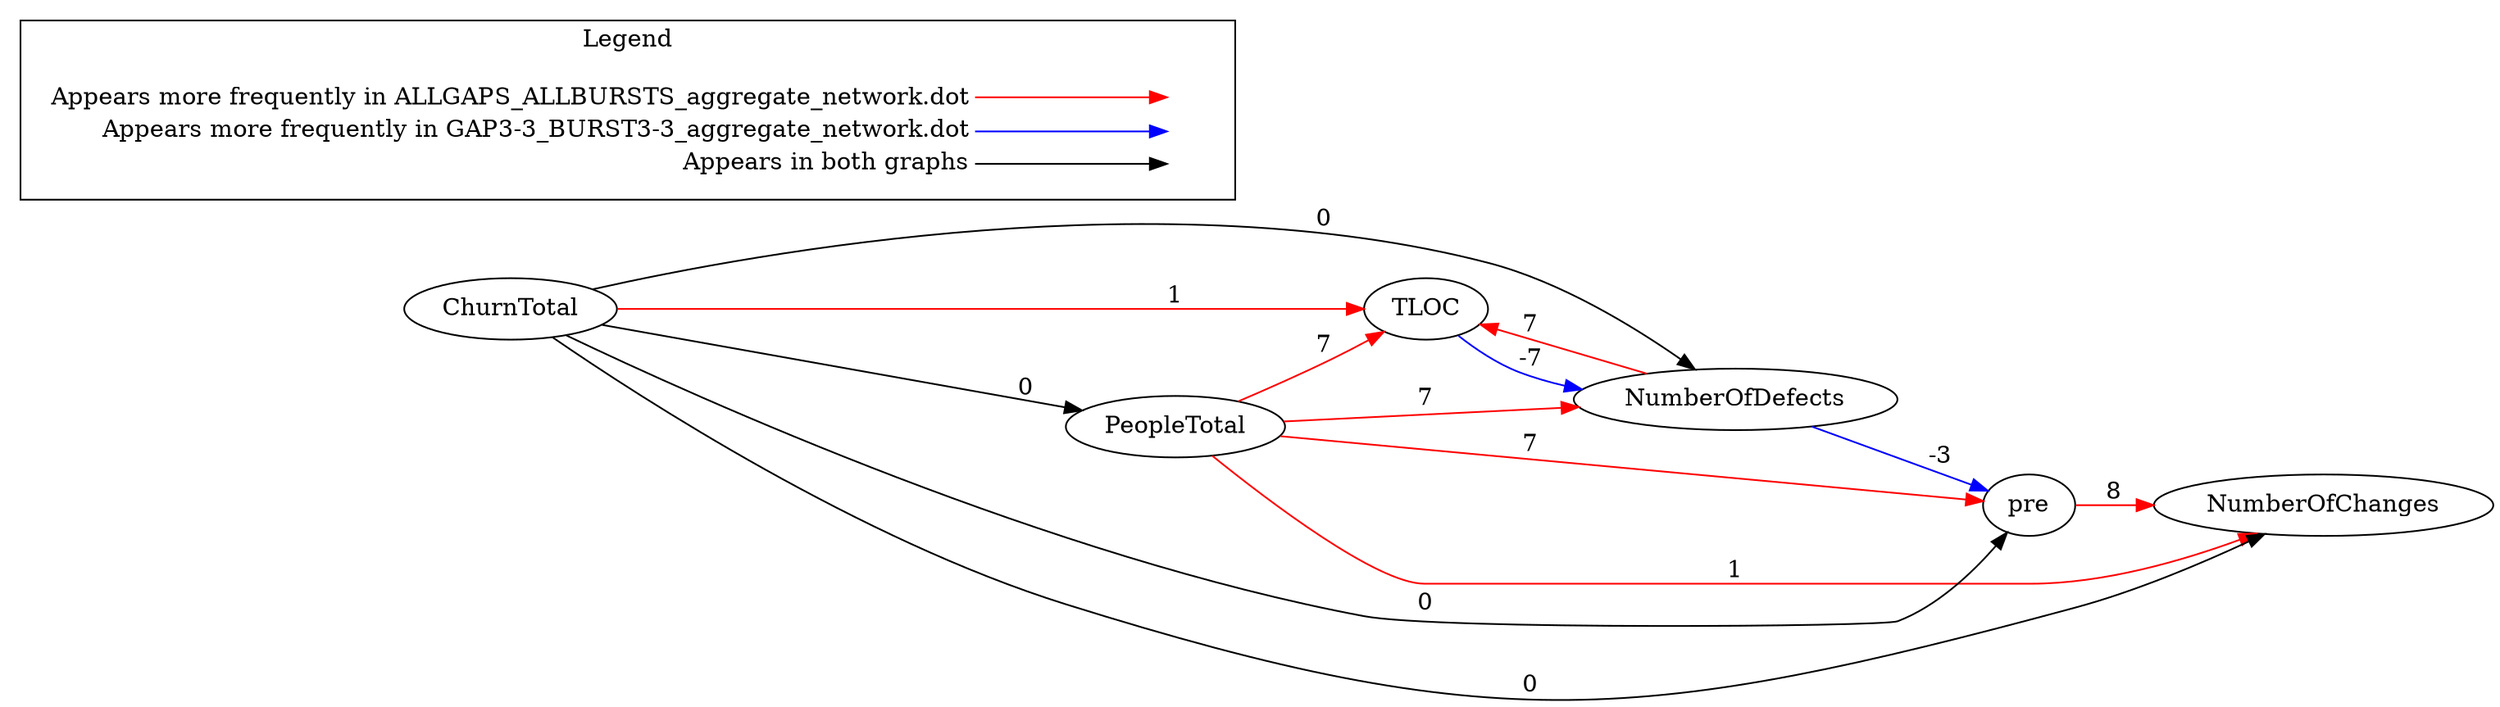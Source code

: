 digraph {
pre -> NumberOfChanges[label="8",weight="8", color="red"];
PeopleTotal -> TLOC[label="7",weight="7", color="red"];
PeopleTotal -> pre[label="7",weight="7", color="red"];
PeopleTotal -> NumberOfDefects[label="7",weight="7", color="red"];
NumberOfDefects -> TLOC[label="7",weight="7", color="red"];
PeopleTotal -> NumberOfChanges[label="1",weight="1", color="red"];
ChurnTotal -> TLOC[label="1",weight="1", color="red"];
ChurnTotal -> pre[label="0",weight="0", color="black"];
ChurnTotal -> NumberOfChanges[label="0",weight="0", color="black"];
ChurnTotal -> NumberOfDefects[label="0",weight="0", color="black"];
ChurnTotal -> PeopleTotal[label="0",weight="0", color="black"];
NumberOfDefects -> pre[label="-3",weight="-3", color="blue"];
TLOC -> NumberOfDefects[label="-7",weight="-7", color="blue"];

  rankdir=LR
  node [shape=plaintext]
  subgraph cluster_01 { 
    label = "Legend";
    key [label=<<table border="0" cellpadding="2" cellspacing="0" cellborder="0">
      <tr><td align="right" port="i1">Appears more frequently in ALLGAPS_ALLBURSTS_aggregate_network.dot</td></tr>
      <tr><td align="right" port="i2">Appears more frequently in GAP3-3_BURST3-3_aggregate_network.dot</td></tr>
      <tr><td align="right" port="i3">Appears in both graphs</td></tr>
      </table>>]
    key2 [label=<<table border="0" cellpadding="2" cellspacing="0" cellborder="0">
      <tr><td port="i1">&nbsp;</td></tr>
      <tr><td port="i2">&nbsp;</td></tr>
      <tr><td port="i3">&nbsp;</td></tr>
      </table>>]
    key:i1:e -> key2:i1:w [color=red]
    key:i2:e -> key2:i2:w [color=blue]
    key:i3:e -> key2:i3:w [color=black]
  }
}